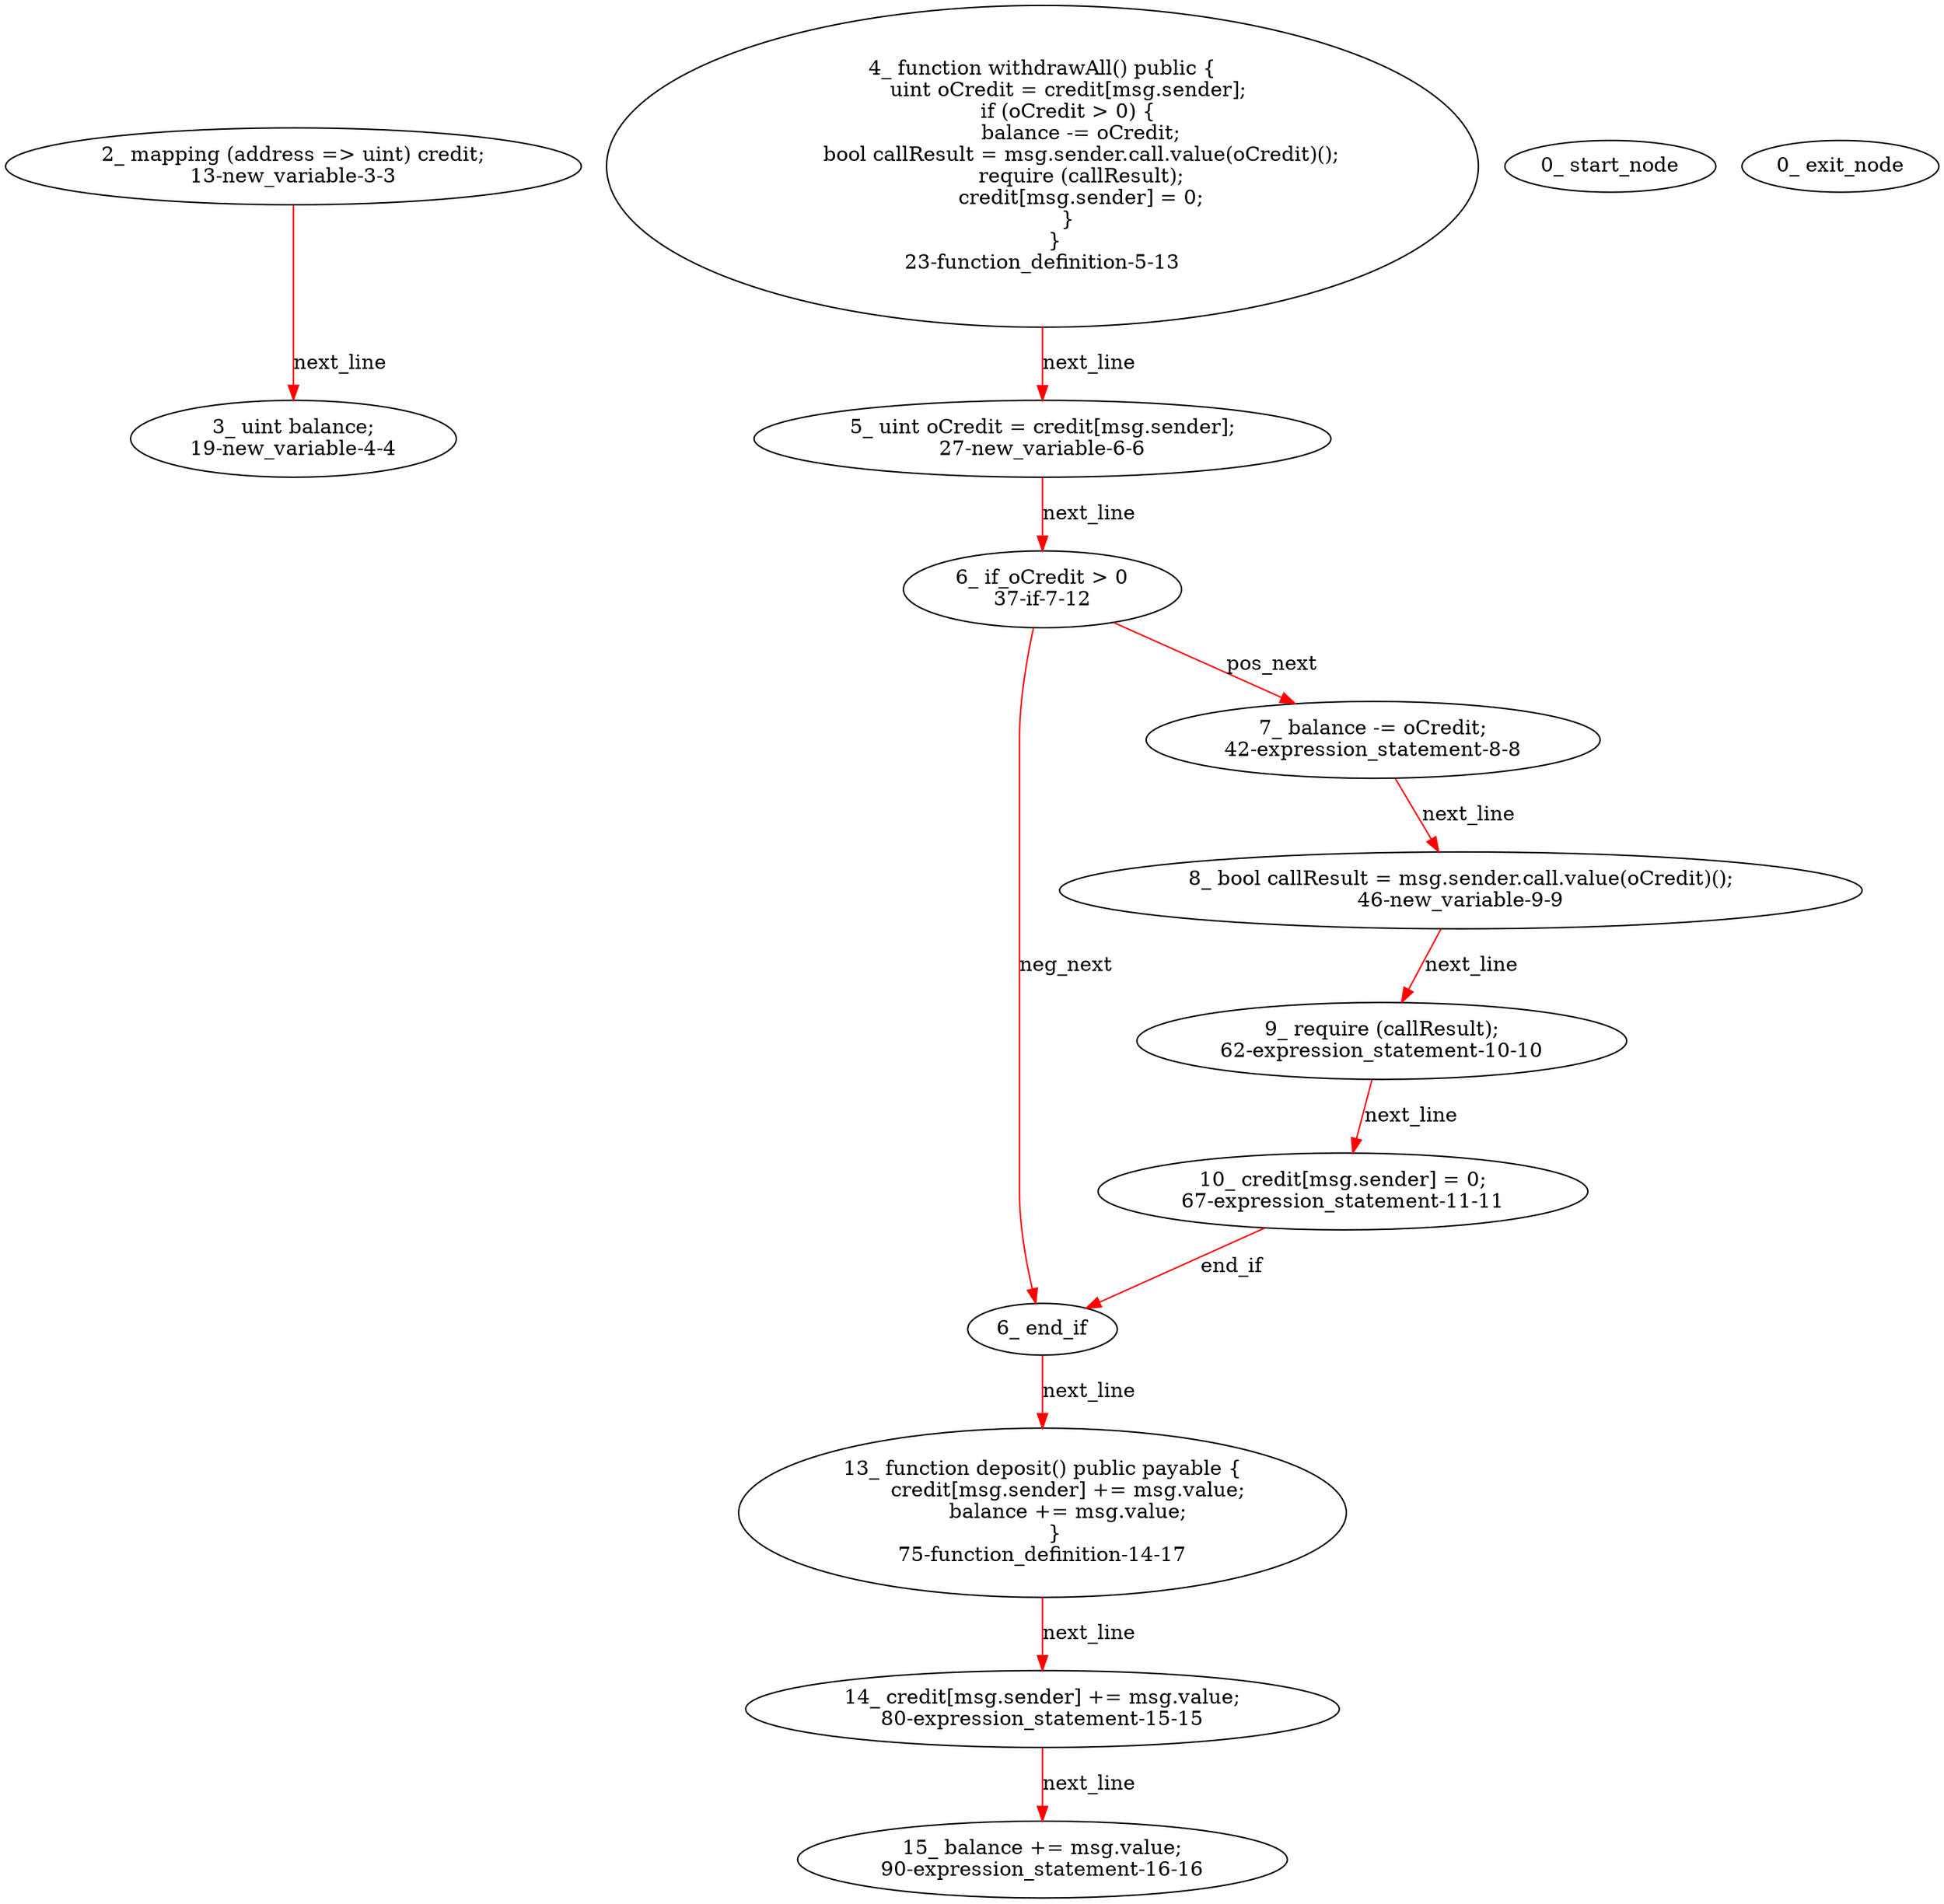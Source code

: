 digraph  {
13 [label="2_ mapping (address => uint) credit;\n13-new_variable-3-3", method="", type_label=new_variable];
19 [label="3_ uint balance;\n19-new_variable-4-4", method="", type_label=new_variable];
23 [label="4_ function withdrawAll() public {\n        uint oCredit = credit[msg.sender];\n        if (oCredit > 0) {\n            balance -= oCredit;\n            bool callResult = msg.sender.call.value(oCredit)();\n            require (callResult);\n            credit[msg.sender] = 0;\n        }\n    }\n23-function_definition-5-13", method="withdrawAll()", type_label=function_definition];
27 [label="5_ uint oCredit = credit[msg.sender];\n27-new_variable-6-6", method="withdrawAll()", type_label=new_variable];
37 [label="6_ if_oCredit > 0\n37-if-7-12", method="withdrawAll()", type_label=if];
128 [label="6_ end_if", method="withdrawAll()", type_label=end_if];
42 [label="7_ balance -= oCredit;\n42-expression_statement-8-8", method="withdrawAll()", type_label=expression_statement];
46 [label="8_ bool callResult = msg.sender.call.value(oCredit)();\n46-new_variable-9-9", method="withdrawAll()", type_label=new_variable];
62 [label="9_ require (callResult);\n62-expression_statement-10-10", method="withdrawAll()", type_label=expression_statement];
67 [label="10_ credit[msg.sender] = 0;\n67-expression_statement-11-11", method="withdrawAll()", type_label=expression_statement];
75 [label="13_ function deposit() public payable {\n        credit[msg.sender] += msg.value;\n        balance += msg.value;\n    }\n75-function_definition-14-17", method="deposit()", type_label=function_definition];
80 [label="14_ credit[msg.sender] += msg.value;\n80-expression_statement-15-15", method="deposit()", type_label=expression_statement];
90 [label="15_ balance += msg.value;\n90-expression_statement-16-16", method="deposit()", type_label=expression_statement];
1 [label="0_ start_node", method="", type_label=start];
2 [label="0_ exit_node", method="", type_label=exit];
13 -> 19  [color=red, controlflow_type=next_line, edge_type=CFG_edge, key=0, label=next_line];
23 -> 27  [color=red, controlflow_type=next_line, edge_type=CFG_edge, key=0, label=next_line];
27 -> 37  [color=red, controlflow_type=next_line, edge_type=CFG_edge, key=0, label=next_line];
37 -> 42  [color=red, controlflow_type=pos_next, edge_type=CFG_edge, key=0, label=pos_next];
37 -> 128  [color=red, controlflow_type=neg_next, edge_type=CFG_edge, key=0, label=neg_next];
128 -> 75  [color=red, controlflow_type=next_line, edge_type=CFG_edge, key=0, label=next_line];
42 -> 46  [color=red, controlflow_type=next_line, edge_type=CFG_edge, key=0, label=next_line];
46 -> 62  [color=red, controlflow_type=next_line, edge_type=CFG_edge, key=0, label=next_line];
62 -> 67  [color=red, controlflow_type=next_line, edge_type=CFG_edge, key=0, label=next_line];
67 -> 128  [color=red, controlflow_type=end_if, edge_type=CFG_edge, key=0, label=end_if];
75 -> 80  [color=red, controlflow_type=next_line, edge_type=CFG_edge, key=0, label=next_line];
80 -> 90  [color=red, controlflow_type=next_line, edge_type=CFG_edge, key=0, label=next_line];
}
